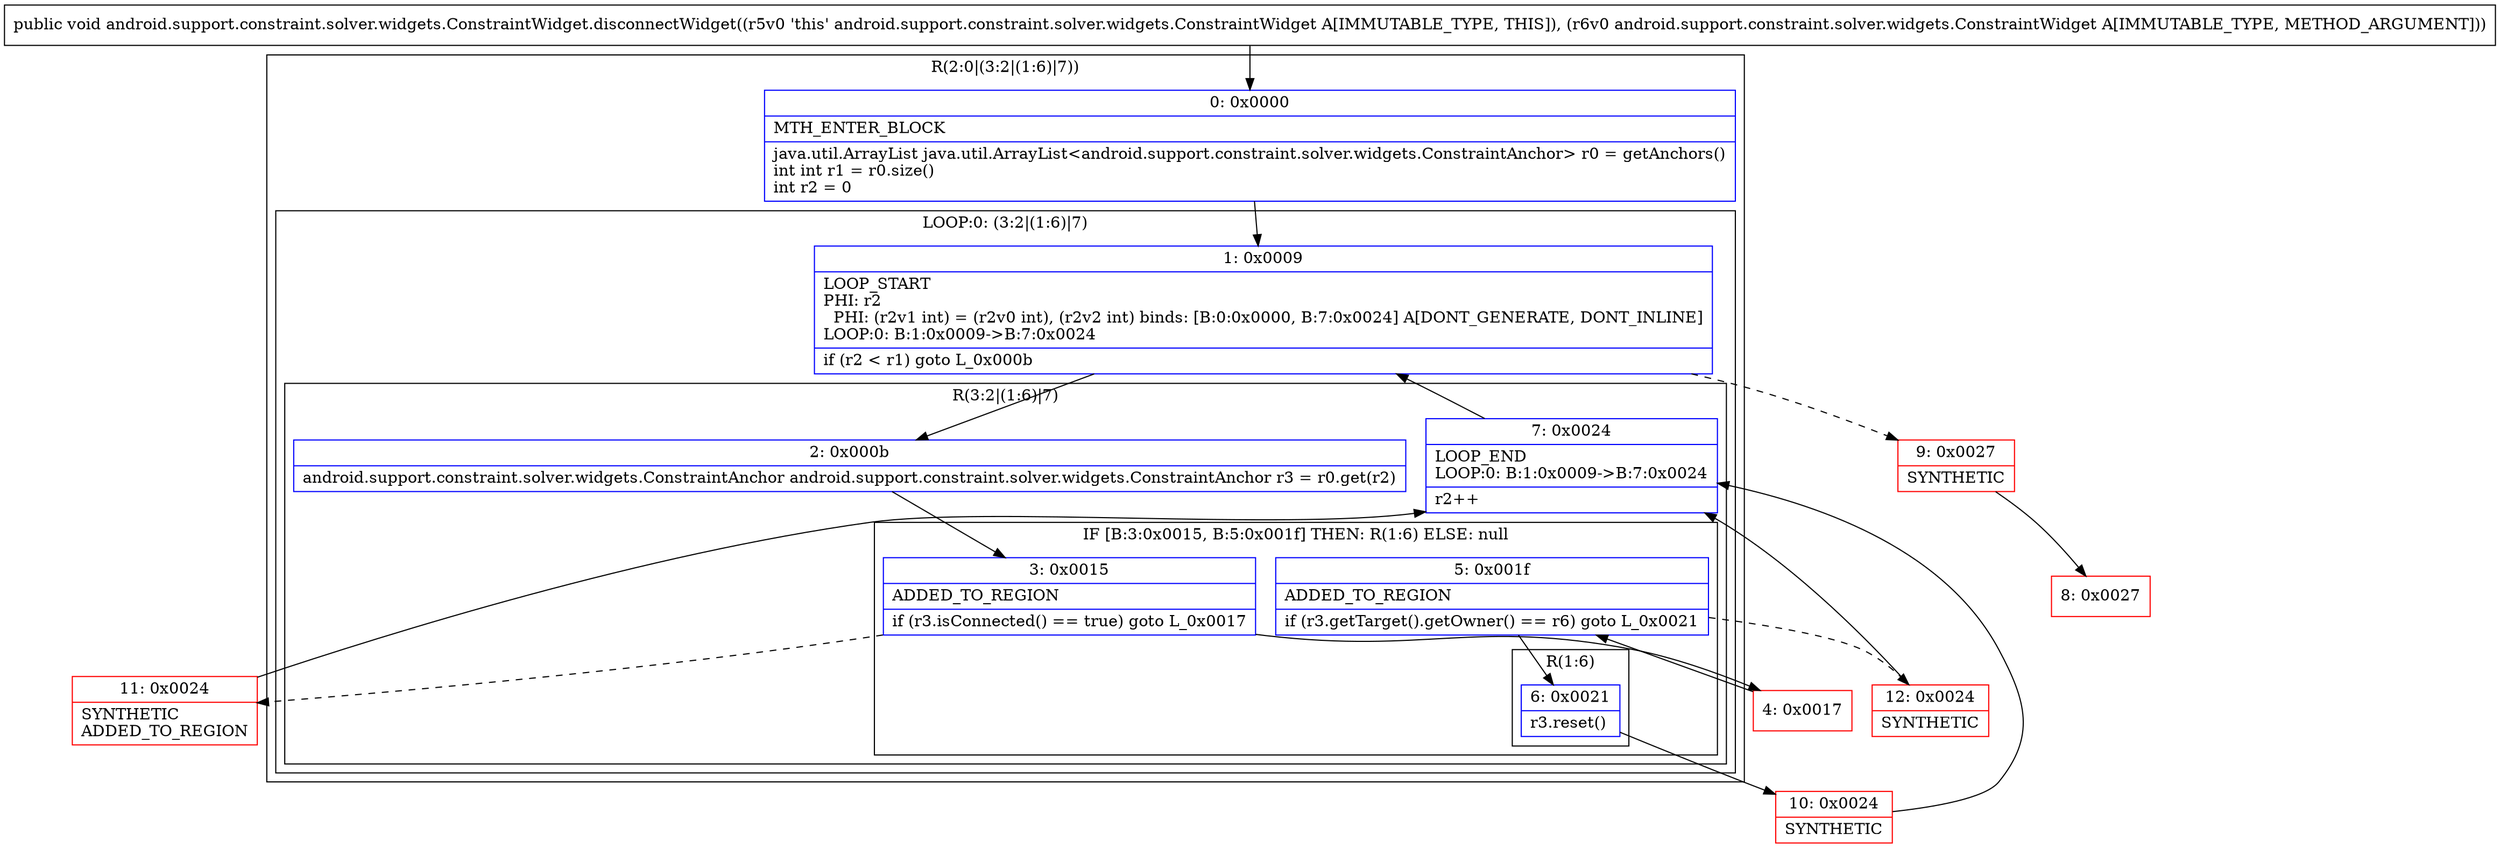digraph "CFG forandroid.support.constraint.solver.widgets.ConstraintWidget.disconnectWidget(Landroid\/support\/constraint\/solver\/widgets\/ConstraintWidget;)V" {
subgraph cluster_Region_1993252796 {
label = "R(2:0|(3:2|(1:6)|7))";
node [shape=record,color=blue];
Node_0 [shape=record,label="{0\:\ 0x0000|MTH_ENTER_BLOCK\l|java.util.ArrayList java.util.ArrayList\<android.support.constraint.solver.widgets.ConstraintAnchor\> r0 = getAnchors()\lint int r1 = r0.size()\lint r2 = 0\l}"];
subgraph cluster_LoopRegion_380753662 {
label = "LOOP:0: (3:2|(1:6)|7)";
node [shape=record,color=blue];
Node_1 [shape=record,label="{1\:\ 0x0009|LOOP_START\lPHI: r2 \l  PHI: (r2v1 int) = (r2v0 int), (r2v2 int) binds: [B:0:0x0000, B:7:0x0024] A[DONT_GENERATE, DONT_INLINE]\lLOOP:0: B:1:0x0009\-\>B:7:0x0024\l|if (r2 \< r1) goto L_0x000b\l}"];
subgraph cluster_Region_1359789574 {
label = "R(3:2|(1:6)|7)";
node [shape=record,color=blue];
Node_2 [shape=record,label="{2\:\ 0x000b|android.support.constraint.solver.widgets.ConstraintAnchor android.support.constraint.solver.widgets.ConstraintAnchor r3 = r0.get(r2)\l}"];
subgraph cluster_IfRegion_418486393 {
label = "IF [B:3:0x0015, B:5:0x001f] THEN: R(1:6) ELSE: null";
node [shape=record,color=blue];
Node_3 [shape=record,label="{3\:\ 0x0015|ADDED_TO_REGION\l|if (r3.isConnected() == true) goto L_0x0017\l}"];
Node_5 [shape=record,label="{5\:\ 0x001f|ADDED_TO_REGION\l|if (r3.getTarget().getOwner() == r6) goto L_0x0021\l}"];
subgraph cluster_Region_440453028 {
label = "R(1:6)";
node [shape=record,color=blue];
Node_6 [shape=record,label="{6\:\ 0x0021|r3.reset()\l}"];
}
}
Node_7 [shape=record,label="{7\:\ 0x0024|LOOP_END\lLOOP:0: B:1:0x0009\-\>B:7:0x0024\l|r2++\l}"];
}
}
}
Node_4 [shape=record,color=red,label="{4\:\ 0x0017}"];
Node_8 [shape=record,color=red,label="{8\:\ 0x0027}"];
Node_9 [shape=record,color=red,label="{9\:\ 0x0027|SYNTHETIC\l}"];
Node_10 [shape=record,color=red,label="{10\:\ 0x0024|SYNTHETIC\l}"];
Node_11 [shape=record,color=red,label="{11\:\ 0x0024|SYNTHETIC\lADDED_TO_REGION\l}"];
Node_12 [shape=record,color=red,label="{12\:\ 0x0024|SYNTHETIC\l}"];
MethodNode[shape=record,label="{public void android.support.constraint.solver.widgets.ConstraintWidget.disconnectWidget((r5v0 'this' android.support.constraint.solver.widgets.ConstraintWidget A[IMMUTABLE_TYPE, THIS]), (r6v0 android.support.constraint.solver.widgets.ConstraintWidget A[IMMUTABLE_TYPE, METHOD_ARGUMENT])) }"];
MethodNode -> Node_0;
Node_0 -> Node_1;
Node_1 -> Node_2;
Node_1 -> Node_9[style=dashed];
Node_2 -> Node_3;
Node_3 -> Node_4;
Node_3 -> Node_11[style=dashed];
Node_5 -> Node_6;
Node_5 -> Node_12[style=dashed];
Node_6 -> Node_10;
Node_7 -> Node_1;
Node_4 -> Node_5;
Node_9 -> Node_8;
Node_10 -> Node_7;
Node_11 -> Node_7;
Node_12 -> Node_7;
}

